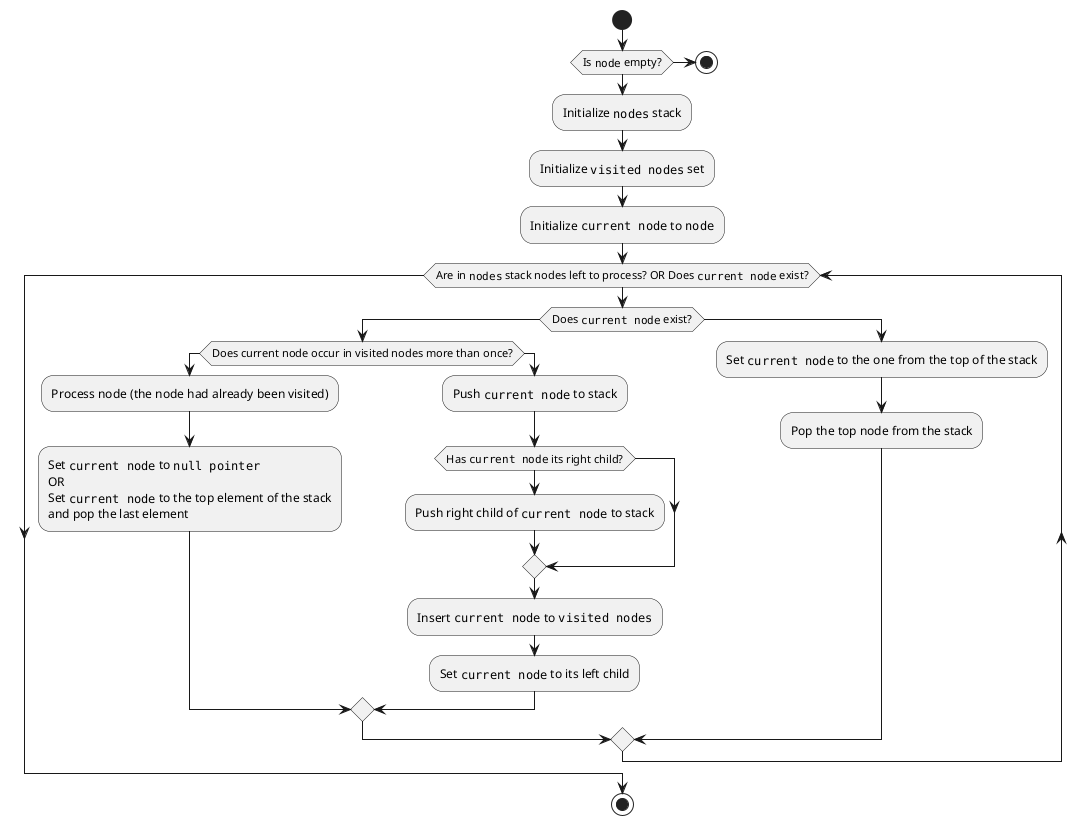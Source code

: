 @startuml
'https://plantuml.com/activity-diagram-beta

start
if (Is ""node"" empty?) then
    stop
else
    :Initialize ""nodes"" stack;
    :Initialize ""visited nodes"" set;
    :Initialize ""current node"" to ""node"";

while (Are in ""nodes"" stack nodes left to process? OR Does ""current node"" exist?)
    if (Does ""current node"" exist?)
        if (Does current node occur in visited nodes more than once?)
            :Process node (the node had already been visited);
            :Set ""current node"" to ""null pointer""\nOR\nSet ""current node"" to the top element of the stack\nand pop the last element;
        else
            :Push ""current node"" to stack;

            if (Has ""current node"" its right child?)
                :Push right child of ""current node"" to stack;
            end if

            :Insert ""current node"" to ""visited nodes"";
            :Set ""current node"" to its left child;
        end if
    else
        :Set ""current node"" to the one from the top of the stack;
        :Pop the top node from the stack;
    end if
end while
stop

@enduml
